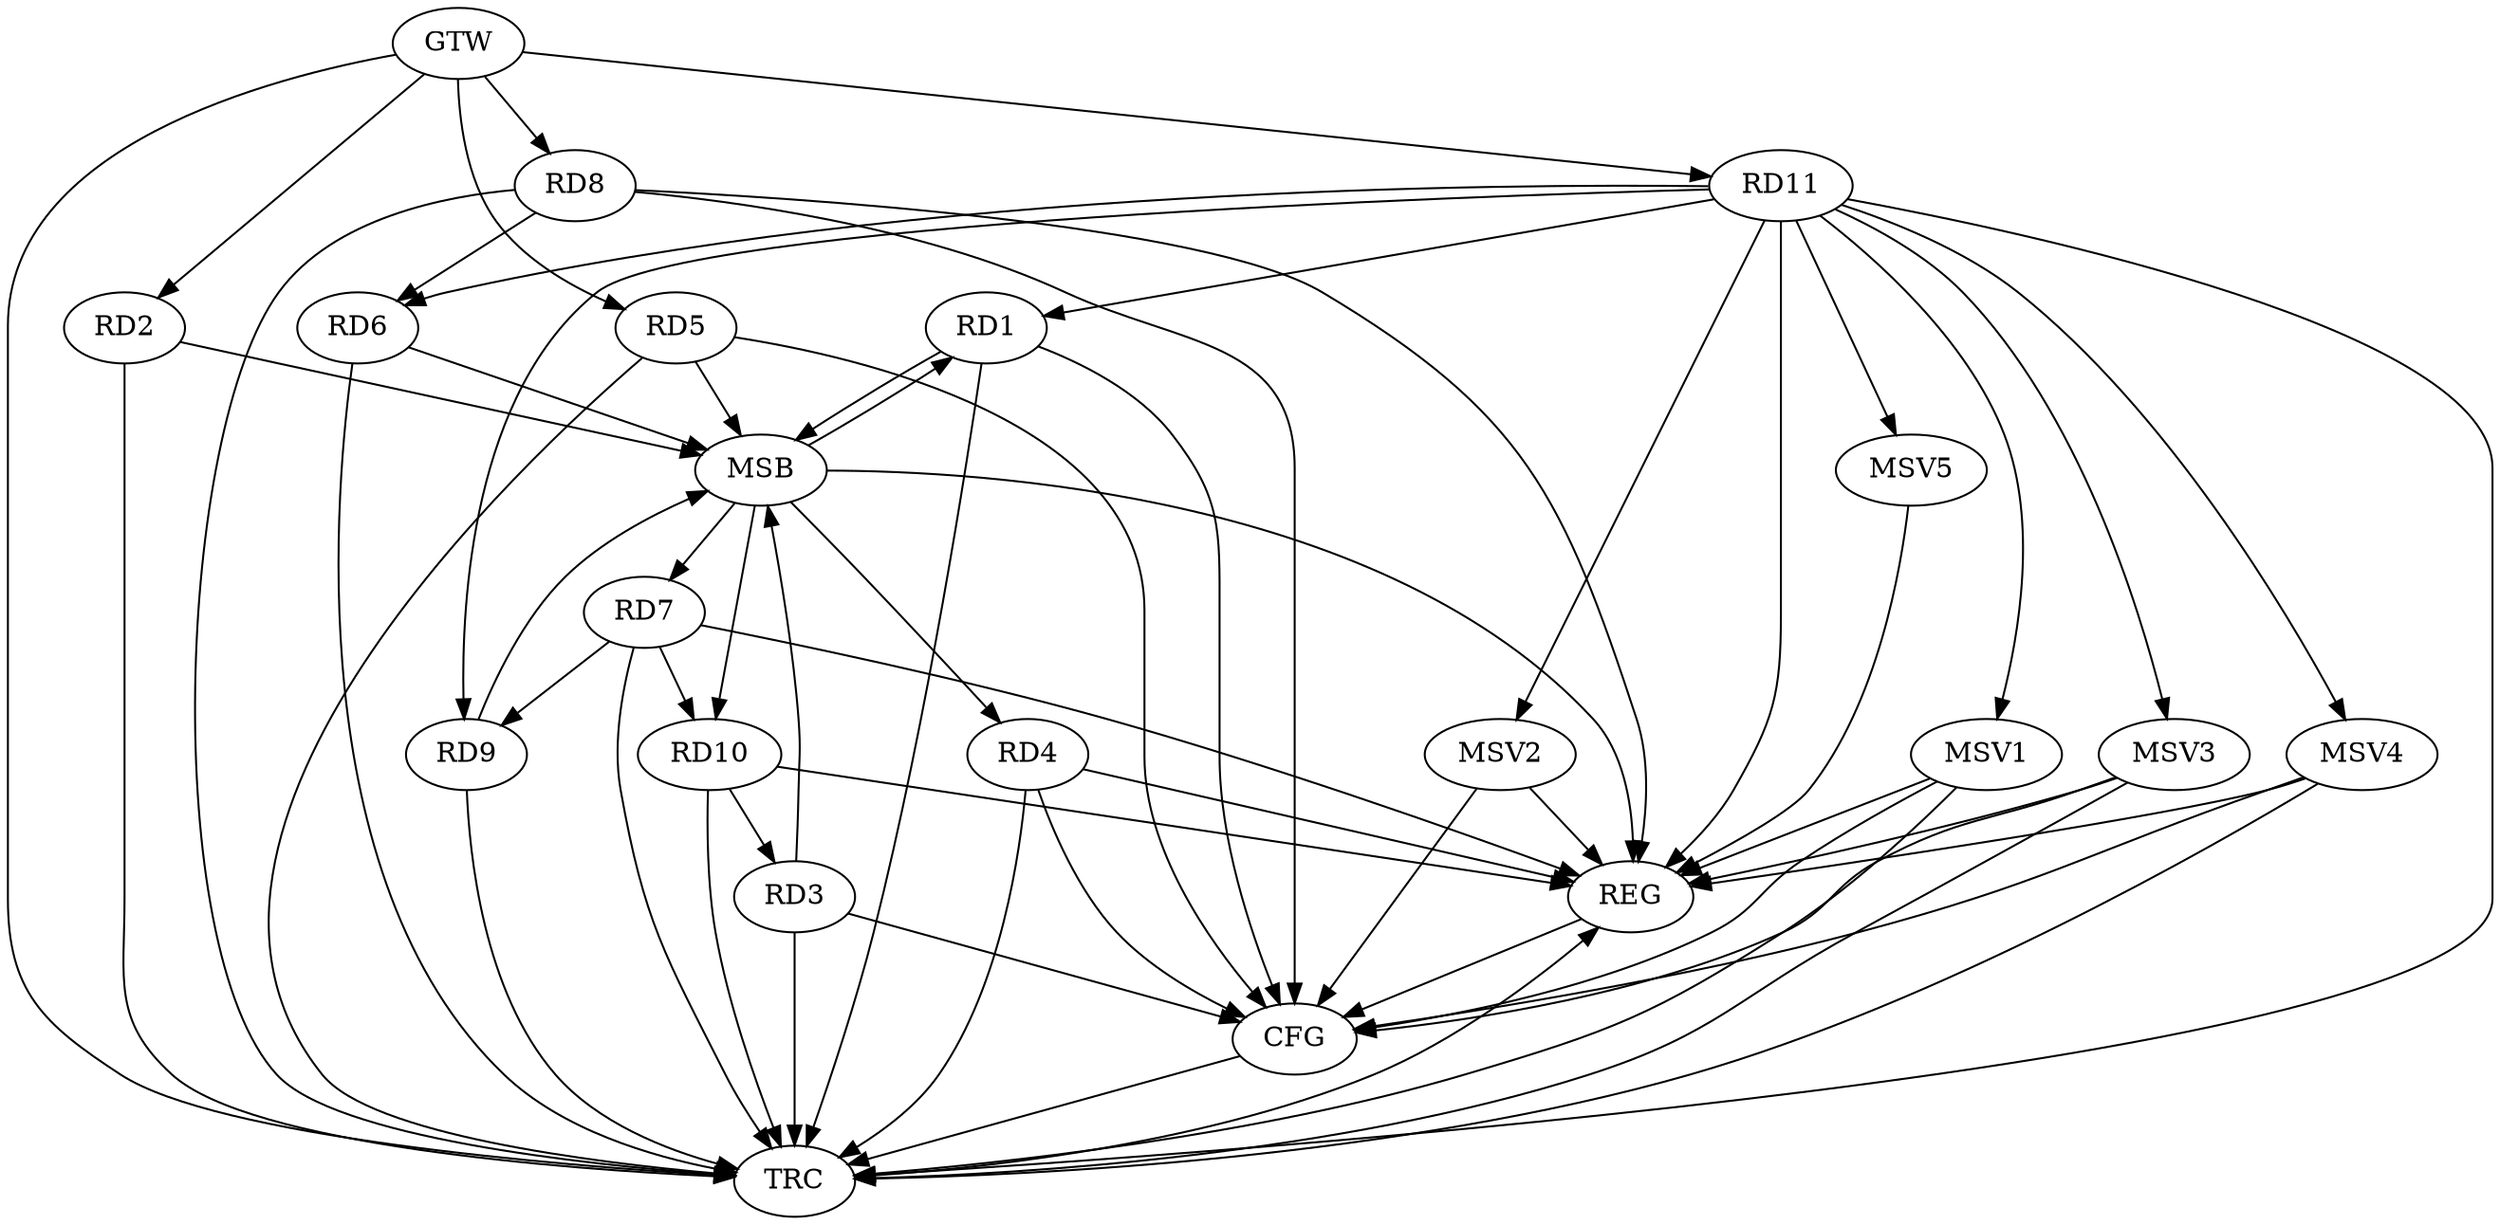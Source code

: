 strict digraph G {
  RD1 [ label="RD1" ];
  RD2 [ label="RD2" ];
  RD3 [ label="RD3" ];
  RD4 [ label="RD4" ];
  RD5 [ label="RD5" ];
  RD6 [ label="RD6" ];
  RD7 [ label="RD7" ];
  RD8 [ label="RD8" ];
  RD9 [ label="RD9" ];
  RD10 [ label="RD10" ];
  RD11 [ label="RD11" ];
  GTW [ label="GTW" ];
  REG [ label="REG" ];
  MSB [ label="MSB" ];
  CFG [ label="CFG" ];
  TRC [ label="TRC" ];
  MSV1 [ label="MSV1" ];
  MSV2 [ label="MSV2" ];
  MSV3 [ label="MSV3" ];
  MSV4 [ label="MSV4" ];
  MSV5 [ label="MSV5" ];
  RD11 -> RD1;
  RD10 -> RD3;
  RD8 -> RD6;
  RD11 -> RD6;
  RD7 -> RD9;
  RD7 -> RD10;
  RD11 -> RD9;
  GTW -> RD2;
  GTW -> RD5;
  GTW -> RD8;
  GTW -> RD11;
  RD4 -> REG;
  RD7 -> REG;
  RD8 -> REG;
  RD10 -> REG;
  RD11 -> REG;
  RD1 -> MSB;
  MSB -> RD4;
  MSB -> REG;
  RD2 -> MSB;
  RD3 -> MSB;
  RD5 -> MSB;
  MSB -> RD1;
  RD6 -> MSB;
  MSB -> RD7;
  RD9 -> MSB;
  MSB -> RD10;
  RD8 -> CFG;
  RD1 -> CFG;
  RD4 -> CFG;
  RD3 -> CFG;
  RD5 -> CFG;
  REG -> CFG;
  RD1 -> TRC;
  RD2 -> TRC;
  RD3 -> TRC;
  RD4 -> TRC;
  RD5 -> TRC;
  RD6 -> TRC;
  RD7 -> TRC;
  RD8 -> TRC;
  RD9 -> TRC;
  RD10 -> TRC;
  RD11 -> TRC;
  GTW -> TRC;
  CFG -> TRC;
  TRC -> REG;
  RD11 -> MSV1;
  MSV1 -> REG;
  MSV1 -> TRC;
  MSV1 -> CFG;
  RD11 -> MSV2;
  MSV2 -> REG;
  MSV2 -> CFG;
  RD11 -> MSV3;
  MSV3 -> REG;
  MSV3 -> TRC;
  MSV3 -> CFG;
  RD11 -> MSV4;
  MSV4 -> REG;
  MSV4 -> TRC;
  MSV4 -> CFG;
  RD11 -> MSV5;
  MSV5 -> REG;
}
